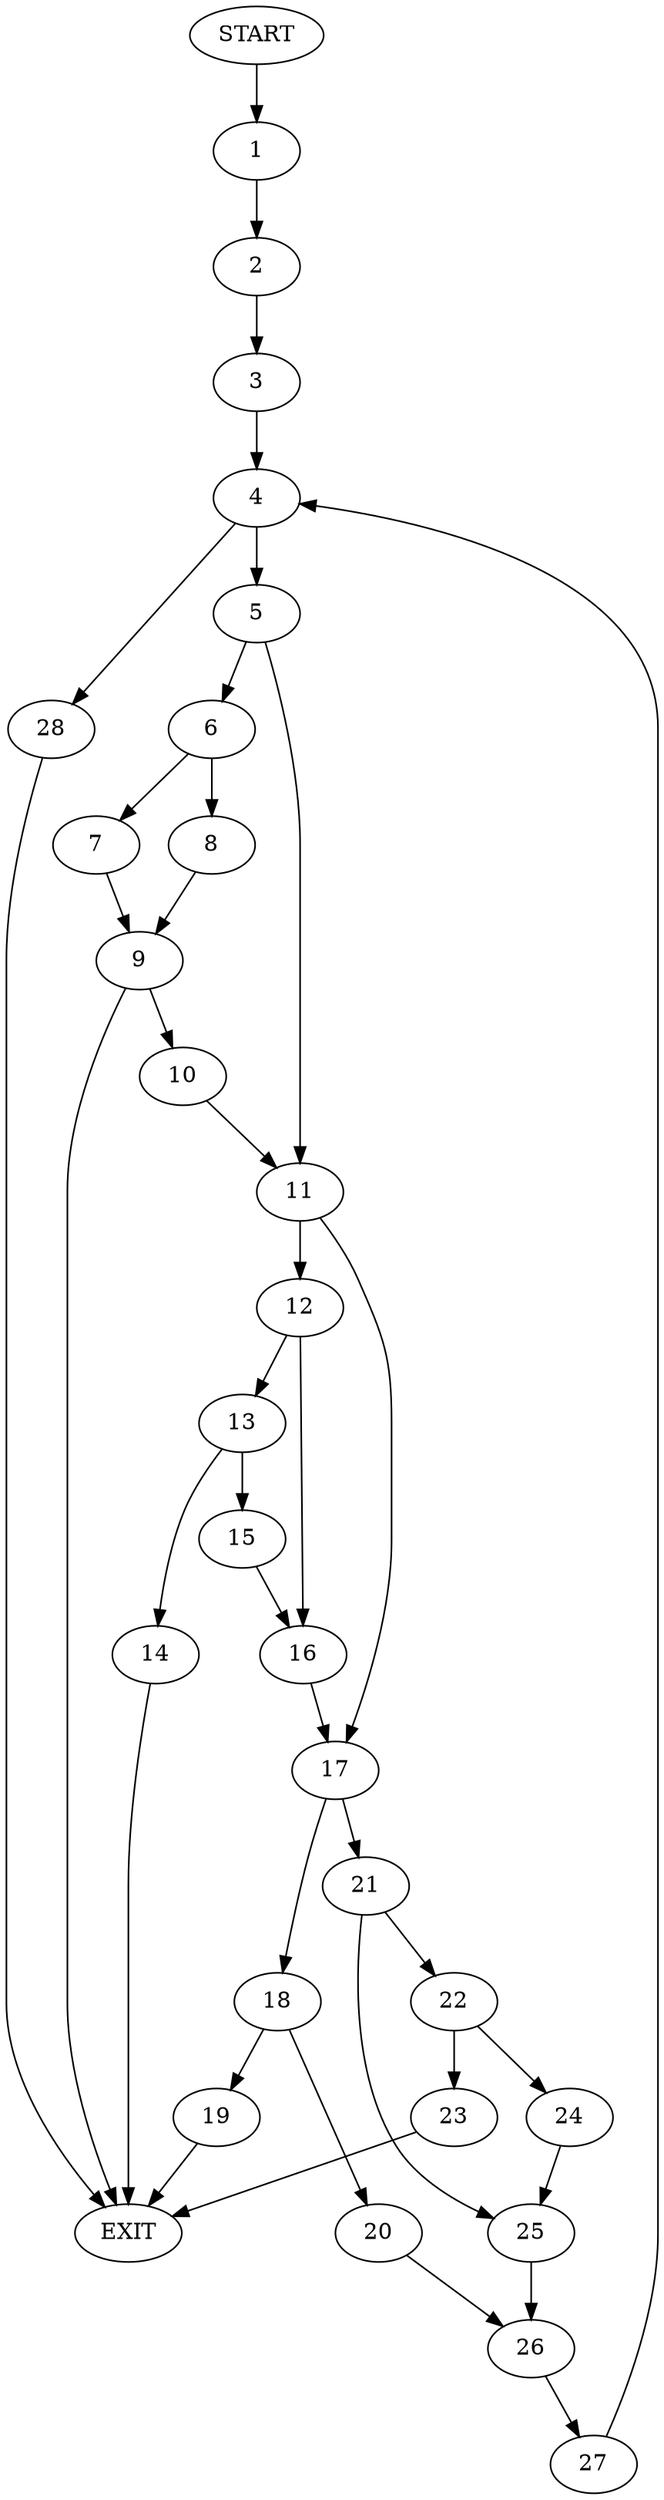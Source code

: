 digraph { 
0 [label="START"];
1;
2;
3;
4;
5;
6;
7;
8;
9;
10;
11;
12;
13;
14;
15;
16;
17;
18;
19;
20;
21;
22;
23;
24;
25;
26;
27;
28;
29[label="EXIT"];
0 -> 1;
1 -> 2;
2 -> 3;
3 -> 4;
4 -> 5;
4 -> 28;
5 -> 6;
5 -> 11;
6 -> 7;
6 -> 8;
7 -> 9;
8 -> 9;
9 -> 29;
9 -> 10;
10 -> 11;
11 -> 12;
11 -> 17;
12 -> 13;
12 -> 16;
13 -> 15;
13 -> 14;
14 -> 29;
15 -> 16;
16 -> 17;
17 -> 18;
17 -> 21;
18 -> 19;
18 -> 20;
19 -> 29;
20 -> 26;
21 -> 22;
21 -> 25;
22 -> 23;
22 -> 24;
23 -> 29;
24 -> 25;
25 -> 26;
26 -> 27;
27 -> 4;
28 -> 29;
}